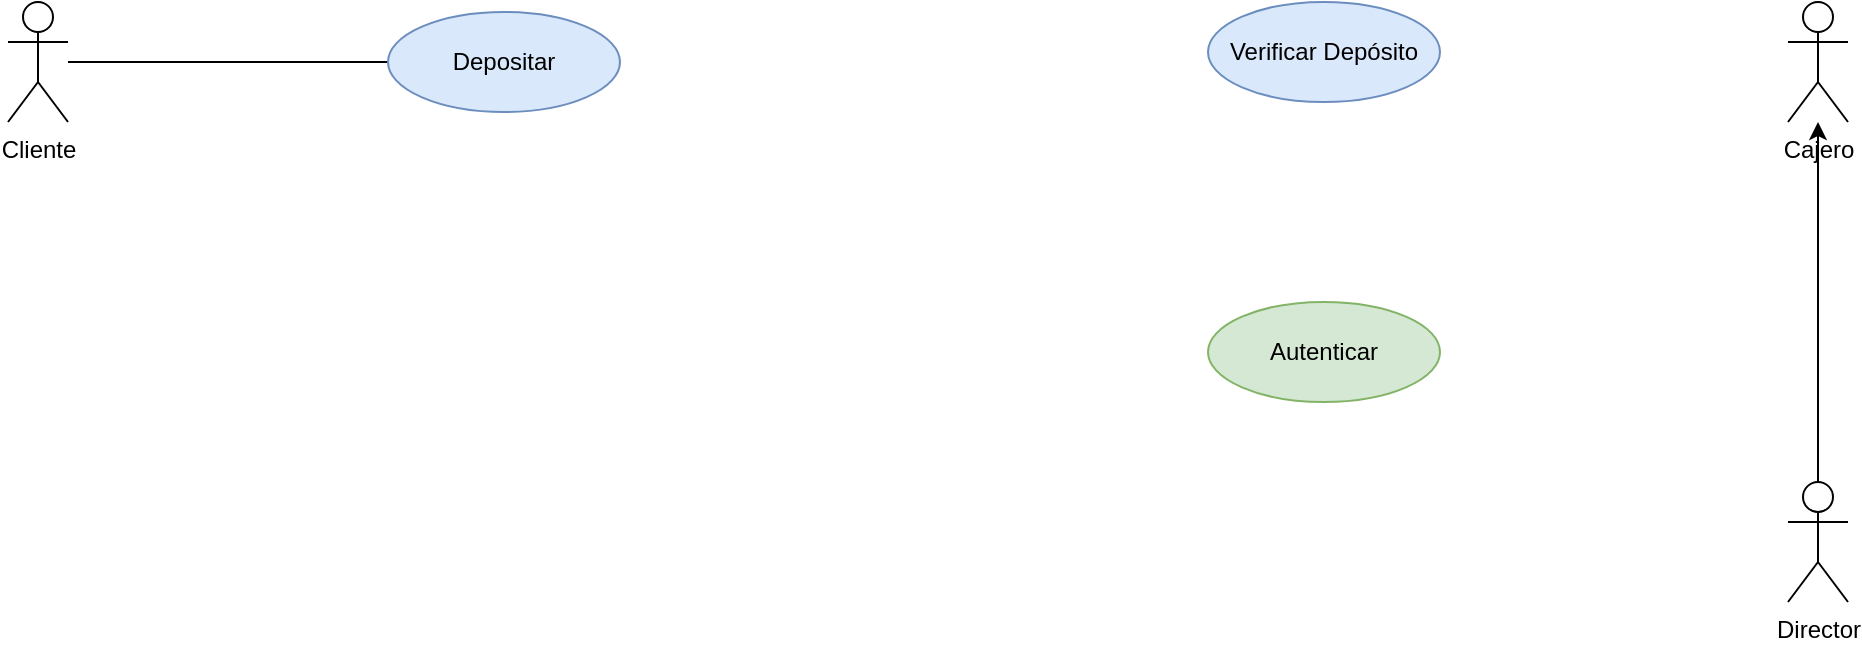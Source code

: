 <mxfile version="22.0.8" type="github">
  <diagram name="Página-1" id="fN_BX1Q7iqfhWap0hX38">
    <mxGraphModel dx="1432" dy="669" grid="1" gridSize="10" guides="1" tooltips="1" connect="1" arrows="1" fold="1" page="1" pageScale="1" pageWidth="827" pageHeight="1169" math="0" shadow="0">
      <root>
        <mxCell id="0" />
        <mxCell id="1" parent="0" />
        <mxCell id="Te2KGw7d16V4PrrXAq18-1" value="Cajero" style="shape=umlActor;verticalLabelPosition=bottom;verticalAlign=top;html=1;outlineConnect=0;" vertex="1" parent="1">
          <mxGeometry x="1050" y="160" width="30" height="60" as="geometry" />
        </mxCell>
        <mxCell id="Te2KGw7d16V4PrrXAq18-12" style="rounded=0;orthogonalLoop=1;jettySize=auto;html=1;entryX=0;entryY=0.5;entryDx=0;entryDy=0;endArrow=none;endFill=0;elbow=vertical;" edge="1" parent="1" source="Te2KGw7d16V4PrrXAq18-2" target="Te2KGw7d16V4PrrXAq18-10">
          <mxGeometry relative="1" as="geometry" />
        </mxCell>
        <mxCell id="Te2KGw7d16V4PrrXAq18-2" value="Cliente" style="shape=umlActor;verticalLabelPosition=bottom;verticalAlign=top;html=1;outlineConnect=0;" vertex="1" parent="1">
          <mxGeometry x="160" y="160" width="30" height="60" as="geometry" />
        </mxCell>
        <mxCell id="Te2KGw7d16V4PrrXAq18-9" style="edgeStyle=orthogonalEdgeStyle;rounded=0;orthogonalLoop=1;jettySize=auto;html=1;" edge="1" parent="1" source="Te2KGw7d16V4PrrXAq18-5" target="Te2KGw7d16V4PrrXAq18-1">
          <mxGeometry relative="1" as="geometry" />
        </mxCell>
        <mxCell id="Te2KGw7d16V4PrrXAq18-5" value="Director" style="shape=umlActor;verticalLabelPosition=bottom;verticalAlign=top;html=1;outlineConnect=0;" vertex="1" parent="1">
          <mxGeometry x="1050" y="400" width="30" height="60" as="geometry" />
        </mxCell>
        <mxCell id="Te2KGw7d16V4PrrXAq18-10" value="Depositar" style="ellipse;whiteSpace=wrap;html=1;fillColor=#dae8fc;strokeColor=#6c8ebf;" vertex="1" parent="1">
          <mxGeometry x="350" y="165" width="116" height="50" as="geometry" />
        </mxCell>
        <mxCell id="Te2KGw7d16V4PrrXAq18-13" value="Autenticar" style="ellipse;whiteSpace=wrap;html=1;fillColor=#d5e8d4;strokeColor=#82b366;" vertex="1" parent="1">
          <mxGeometry x="760" y="310" width="116" height="50" as="geometry" />
        </mxCell>
        <mxCell id="Te2KGw7d16V4PrrXAq18-14" value="Verificar Depósito" style="ellipse;whiteSpace=wrap;html=1;fillColor=#dae8fc;strokeColor=#6c8ebf;" vertex="1" parent="1">
          <mxGeometry x="760" y="160" width="116" height="50" as="geometry" />
        </mxCell>
      </root>
    </mxGraphModel>
  </diagram>
</mxfile>
